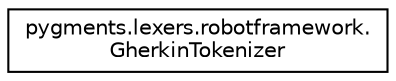 digraph "Graphical Class Hierarchy"
{
 // LATEX_PDF_SIZE
  edge [fontname="Helvetica",fontsize="10",labelfontname="Helvetica",labelfontsize="10"];
  node [fontname="Helvetica",fontsize="10",shape=record];
  rankdir="LR";
  Node0 [label="pygments.lexers.robotframework.\lGherkinTokenizer",height=0.2,width=0.4,color="black", fillcolor="white", style="filled",URL="$classpygments_1_1lexers_1_1robotframework_1_1GherkinTokenizer.html",tooltip=" "];
}
